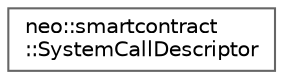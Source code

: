digraph "Graphical Class Hierarchy"
{
 // LATEX_PDF_SIZE
  bgcolor="transparent";
  edge [fontname=Helvetica,fontsize=10,labelfontname=Helvetica,labelfontsize=10];
  node [fontname=Helvetica,fontsize=10,shape=box,height=0.2,width=0.4];
  rankdir="LR";
  Node0 [id="Node000000",label="neo::smartcontract\l::SystemCallDescriptor",height=0.2,width=0.4,color="grey40", fillcolor="white", style="filled",URL="$structneo_1_1smartcontract_1_1_system_call_descriptor.html",tooltip="Structure to hold information about a system call."];
}
